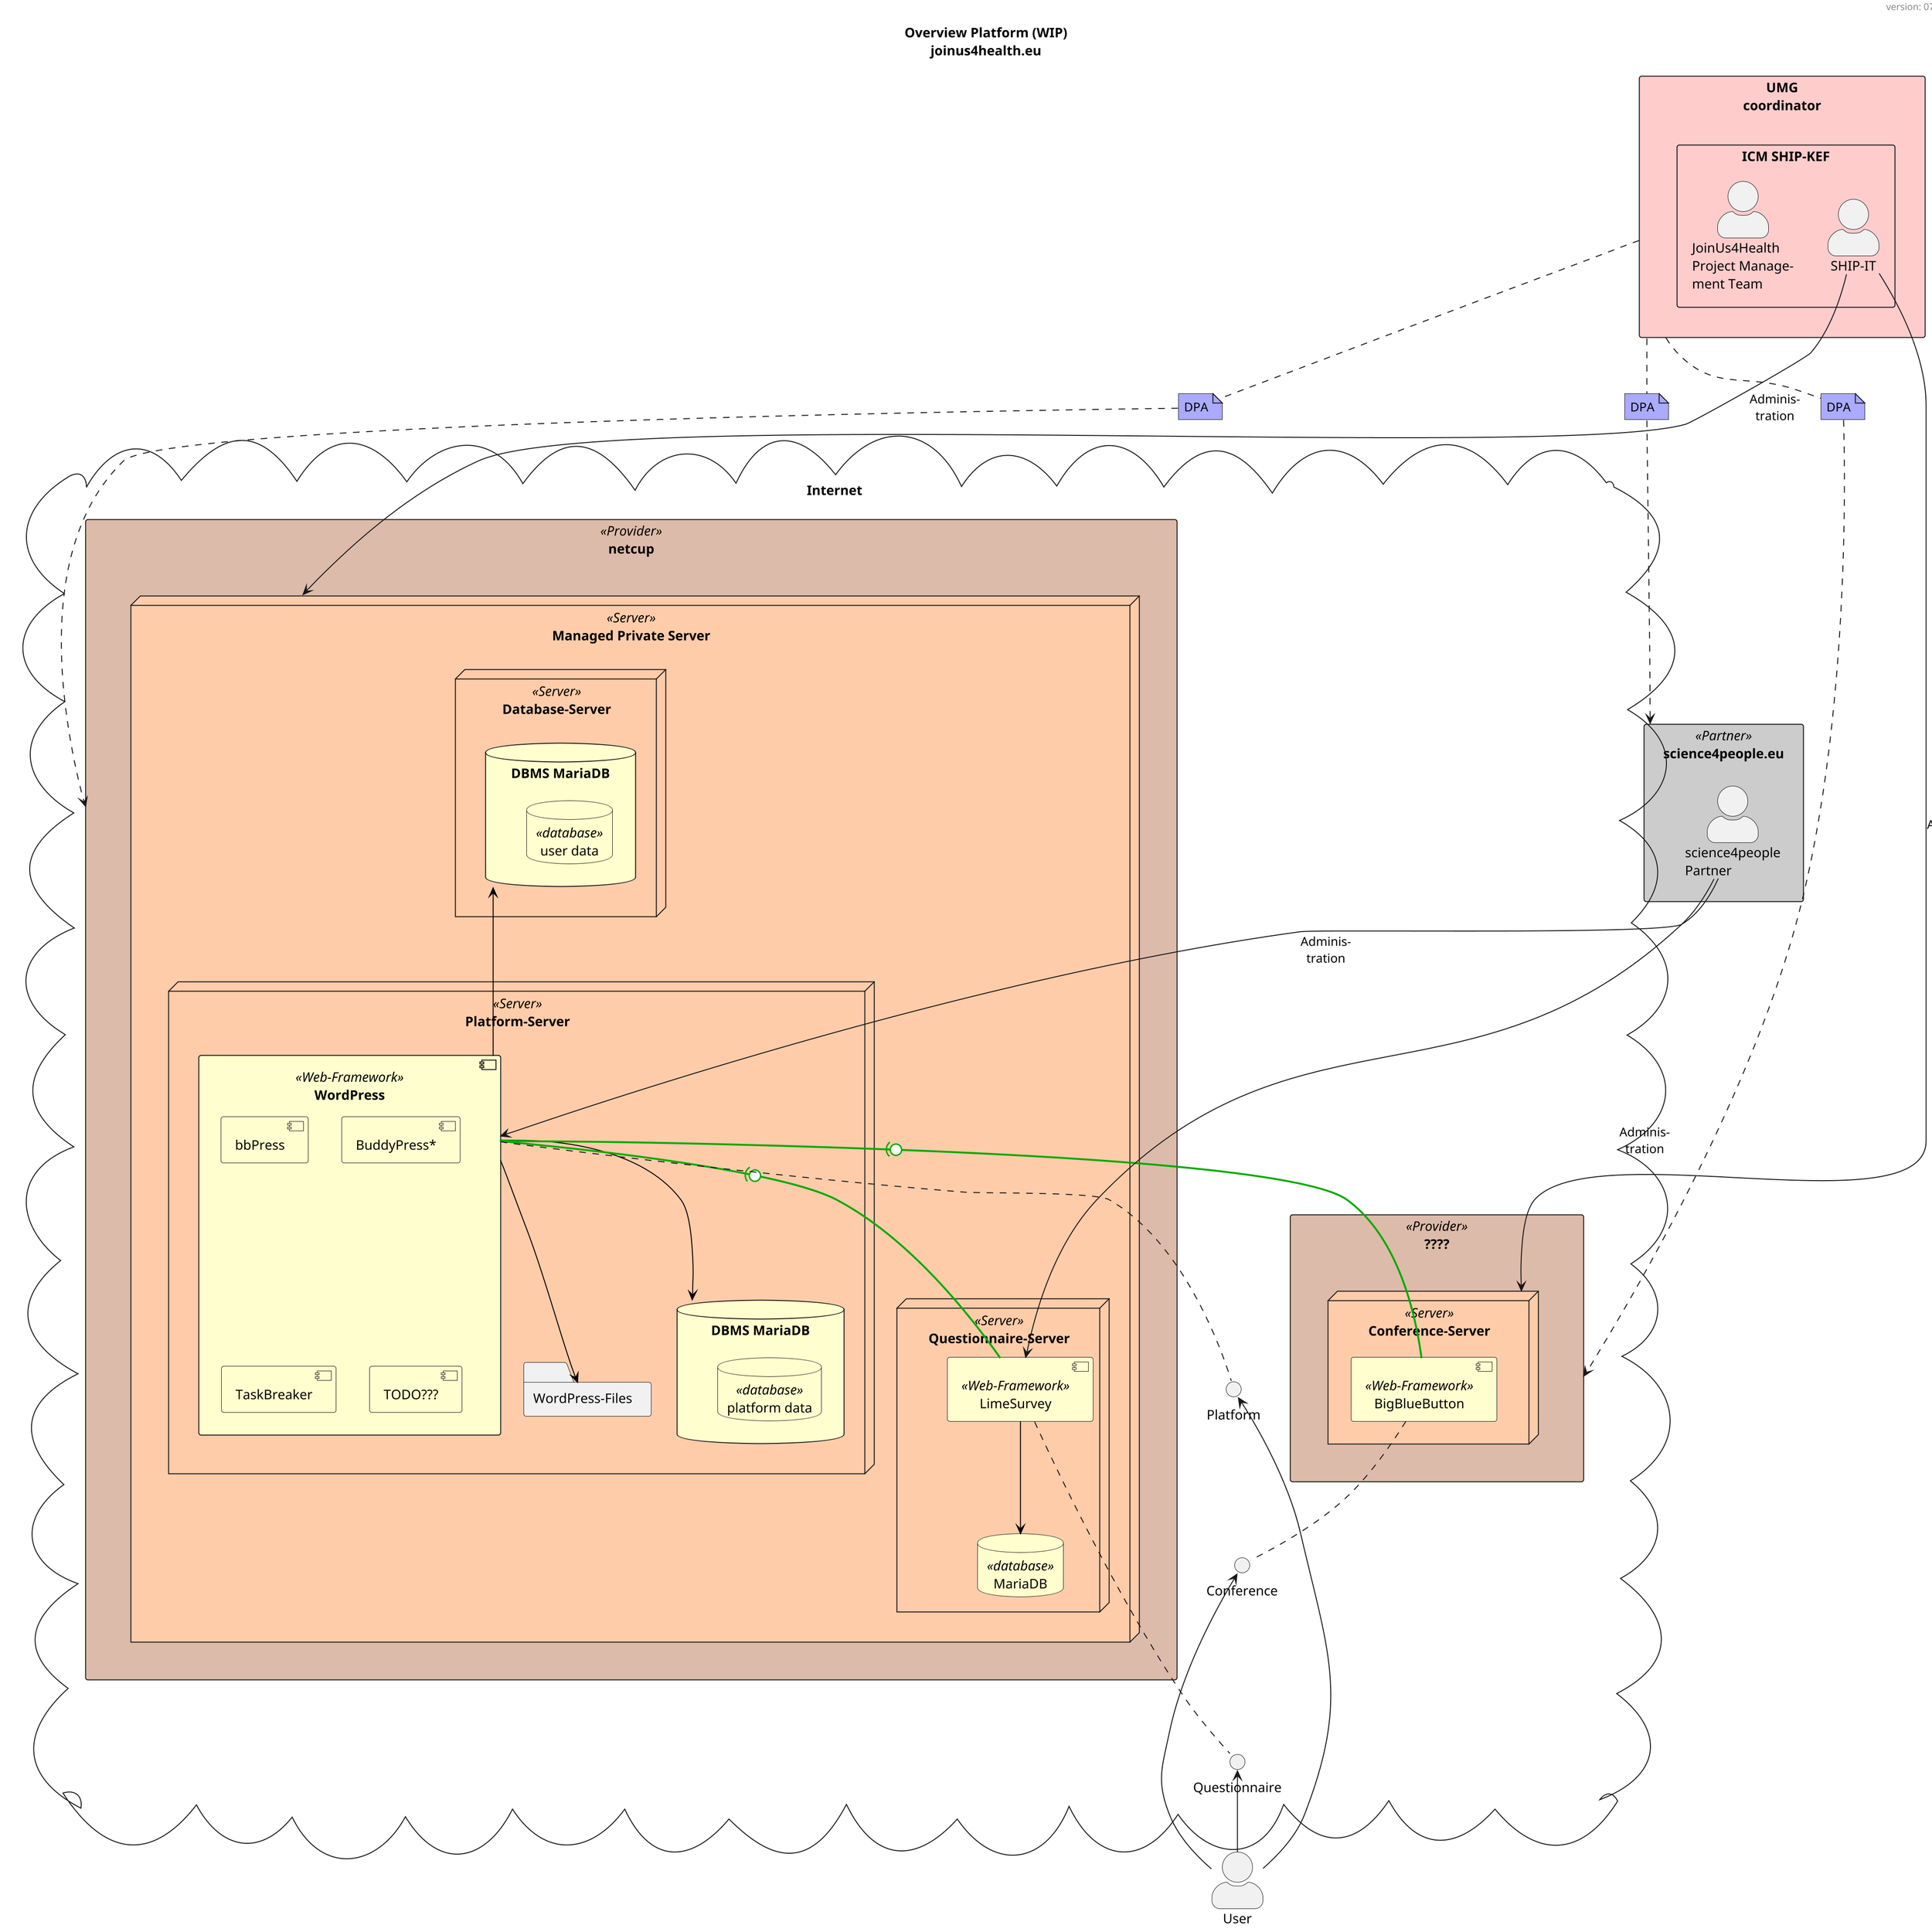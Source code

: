 @startuml

skinparam shadowing false
scale 2

title: Overview Platform (WIP)\njoinus4health.eu
header version: %date("dd.MM.yyyy")

skinparam actorStyle awesome
skinparam nodeBackgroundColor<<Server>> #ffccaa
skinparam rectangleBackgroundColor<<Partner>> #cccccc
skinparam rectangleBackgroundColor<<Provider>> #ddbbaa
skinparam componentBackgroundColor #fefece
skinparam databaseBackgroundColor #fefece

legend
**Legend**
- DPA "Data Processing Agreement" - Auftragsverarbeitungsvertrag (AVV)
end legend

actor "User" as user

rectangle "UMG\ncoordinator" as umg #ffcccc {
    rectangle "ICM SHIP-KEF" {
        actor "SHIP-IT" as ship
        actor "JoinUs4Health\nProject Manage-\nment Team" as umg_team
    }
}

rectangle "science4people.eu" <<Partner>> as s4p {
    actor "science4people\nPartner" as s4p_partner
}

cloud "Internet" {
    rectangle "netcup" <<Provider>> as netcup {
        node "Managed Private Server" <<Server>> as mps {
            node "Platform-Server" <<Server>> as platform_server {
                component "WordPress" <<Web-Framework>> as wp {
                    component "bbPress"
                    component "BuddyPress*"
                    component "TaskBreaker"
                    component "TODO???"
                }
                folder "WordPress-Files" as wpfolder
                database "DBMS MariaDB" as dbms {
                    database "platform data" <<database>> as db_plattform
                }
                wp --> dbms     #black
                wp --> wpfolder #black
            }
            node "Database-Server" <<Server>> as db_server {
                database "DBMS MariaDB" as dbms_p {
                    database "user data" <<database>> as db_user
                }
            }
            node "Questionnaire-Server" <<Server>> as lime_server {
                component "LimeSurvey" <<Web-Framework>> as lime
                database "MariaDB" <<database>> as lime_db
                
                lime    -->     lime_db #black
            }
            
            wp      -u->    dbms_p  #black
            wp      =(0=    lime    #00aa00
        }
    }
    rectangle "????" <<Provider>> as bbb_provider {
        node "Conference-Server" <<Server>> as bbb_server {
            component "BigBlueButton" <<Web-Framework>> as bbb
            
        }
    }
    wp     =(0=     bbb #00aa00

    interface "Conference" as i_bbb
    interface "Platform" as i_web
    interface "Questionnaire" as i_lime

    i_web   .u.     wp
    i_lime  .u.     lime
    i_bbb   .u.     bbb
}

note "DPA" as a_us #aaaaff
umg .. a_us
a_us ..> s4p
note "DPA" as a_un #aaaaff
umg .. a_un
a_un ..> netcup
note "DPA" as a_ub #aaaaff
umg .. a_ub
a_ub ..> bbb_provider

ship        -->     mps         : Adminis-\ntration
ship        -->     bbb_server  : Adminis-\ntration
s4p_partner -->     wp          : Adminis-\ntration
s4p_partner -->     lime        : Adminis-\ntration

i_web   -[hidden]-  i_bbb
i_bbb   -[hidden]-  i_lime

user    -u-> i_web
user    -u-> i_bbb
user    -u->  i_lime

@enduml
